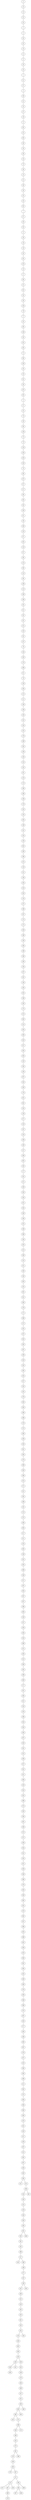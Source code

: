 graph 666{
0
15
12
22
54
2
5
43
42
10
11
8
20
25
1
51
37
4
39
41
23
47
16
9
85
52
90
49
29
36
24
75
48
14
21
46
26
53
45
63
7
57
30
35
6
28
18
19
44
64
122
13
17
68
31
92
34
59
120
79
77
55
66
140
40
101
60
71
89
103
50
33
62
56
107
65
3
27
32
74
58
69
128
72
73
116
150
102
135
70
86
157
67
117
99
80
94
104
91
38
165
125
87
161
110
97
88
115
98
114
96
108
113
109
106
84
61
93
82
121
132
83
147
78
144
105
170
208
81
76
126
184
112
111
149
139
145
131
134
152
178
169
192
156
143
124
142
95
123
174
189
166
136
179
153
133
182
138
141
154
130
202
190
186
215
119
151
146
164
216
234
118
137
188
167
173
172
226
198
158
180
168
196
160
159
187
191
148
163
255
199
195
175
213
265
214
203
200
223
227
204
205
155
185
100
207
243
259
176
201
291
220
129
217
218
197
219
236
193
127
209
302
162
177
252
211
228
230
244
231
245
246
249
222
248
266
194
253
212
206
210
221
240
183
303
225
261
241
280
279
171
288
272
232
247
353
283
267
238
318
235
285
254
257
233
242
278
263
264
289
286
276
273
260
258
250
301
284
270
309
326
268
314
271
251
282
269
181
274
275
290
305
317
311
224
292
239
322
335
306
256
371
297
304
287
307
298
363
229
237
329
294
320
366
312
293
313
308
262
299
300
277
331
295
321
316
319
296
354
334
340
337
343
281
315
339
327
352
421
360
419
324
325
388
374
330
336
381
348
373
372
338
344
341
333
351
328
349
386
376
345
358
365
332
310
362
347
369
355
368
402
359
323
393
391
364
342
439
406
379
356
346
398
370
387
434
377
440
446
385
367
378
357
423
380
383
468
411
382
375
384
394
395
400
410
441
420
427
429
407
415
392
397
430
403
390
412
413
396
424
443
414
418
444
404
405
401
350
361
432
399
417
445
469
408
477
447
438
452
480
422
426
492
435
461
450
442
416
448
462
459
428
433
409
485
451
458
455
436
470
464
488
437
431
483
463
460
453
472
389
456
489
425
475
481
476
449
465
478
497
471
474
457
467
498
479
493
494
484
487
499
486
496
473
495
490
454
482
466
491

0--15
15--12
12--22
22--54
54--2
2--5
5--43
43--42
42--10
10--11
11--8
8--20
20--25
25--1
1--51
51--37
37--4
4--39
39--41
41--23
23--47
47--16
16--9
9--85
85--52
52--90
90--49
49--29
29--36
36--24
24--75
75--48
48--14
14--21
21--46
46--26
26--53
53--45
45--63
63--7
7--57
57--30
30--35
35--6
6--28
28--18
18--19
19--44
44--64
64--122
122--13
13--17
17--68
68--31
31--92
92--34
34--59
59--120
120--79
79--77
77--55
55--66
66--140
140--40
40--101
101--60
60--71
71--89
89--103
103--50
50--33
33--62
62--56
56--107
107--65
65--3
3--27
27--32
32--74
74--58
58--69
69--128
128--72
72--73
73--116
116--150
150--102
102--135
135--70
70--86
86--157
157--67
67--117
117--99
99--80
80--94
94--104
104--91
91--38
38--165
165--125
125--87
87--161
161--110
110--97
97--88
88--115
115--98
98--114
114--96
96--108
108--113
113--109
109--106
106--84
84--61
61--93
93--82
82--121
121--132
132--83
83--147
147--78
78--144
144--105
105--170
170--208
208--81
81--76
76--126
126--184
184--112
112--111
111--149
149--139
139--145
145--131
131--134
134--152
152--178
178--169
169--192
192--156
156--143
143--124
124--142
142--95
95--123
123--174
174--189
189--166
166--136
136--179
179--153
153--133
133--182
182--138
138--141
141--154
154--130
130--202
202--190
190--186
186--215
215--119
119--151
151--146
146--164
164--216
216--234
234--118
118--137
137--188
188--167
167--173
173--172
172--226
226--198
198--158
158--180
180--168
168--196
196--160
160--159
159--187
187--191
191--148
148--163
163--255
255--199
199--195
195--175
175--213
213--265
265--214
214--203
203--200
200--223
223--227
227--204
204--205
205--155
155--185
185--100
100--207
207--243
243--259
259--176
176--201
201--291
291--220
220--129
129--217
217--218
218--197
197--219
219--236
236--193
193--127
127--209
209--302
302--162
162--177
177--252
252--211
211--228
228--230
230--244
244--231
231--245
245--246
246--249
249--222
222--248
248--266
266--194
194--253
253--212
212--206
206--210
210--221
221--240
240--183
183--303
303--225
225--261
261--241
241--280
280--279
279--171
171--288
288--272
272--232
232--247
247--353
353--283
283--267
267--238
238--318
318--235
235--285
285--254
254--257
257--233
233--242
242--278
278--263
263--264
264--289
289--286
286--276
276--273
273--260
260--258
258--250
250--301
301--284
284--270
270--309
309--326
326--268
268--314
314--271
271--251
251--282
282--269
269--181
181--274
274--275
275--290
290--305
305--317
317--311
311--224
224--292
292--239
239--322
322--335
335--306
306--256
256--371
371--297
297--304
304--287
287--307
307--298
298--363
363--229
229--237
237--329
329--294
294--320
320--366
366--312
312--293
293--313
313--308
308--262
262--299
299--300
300--277
277--331
331--295
295--321
321--316
316--319
319--296
296--354
354--334
334--340
340--337
337--343
343--281
281--315
315--339
339--327
327--352
352--421
421--360
360--419
419--324
324--325
325--388
388--374
374--330
330--336
336--381
381--348
348--373
373--372
372--338
338--344
344--341
341--333
333--351
351--328
328--349
349--386
386--376
376--345
345--358
358--365
365--332
332--310
310--362
362--347
347--369
369--355
355--368
368--402
402--359
359--323
323--393
393--391
391--364
364--342
342--439
439--406
406--379
379--356
356--346
346--398
398--370
370--387
387--434
434--377
377--440
440--446
446--385
385--367
367--378
378--357
357--423
423--380
380--383
383--468
468--411
411--382
382--375
375--384
384--394
394--395
395--400
400--410
410--441
441--420
420--427
427--429
429--407
407--415
415--392
392--397
397--430
430--403
403--390
390--412
390--413
413--396
396--424
424--443
443--414
414--418
418--444
444--404
404--405
405--401
401--350
350--361
361--432
432--399
399--417
417--445
417--469
469--408
408--477
477--447
447--438
438--452
452--480
480--422
422--426
426--492
492--435
435--461
461--450
450--442
442--416
416--448
448--462
462--459
459--428
428--433
433--409
409--485
433--451
428--458
458--455
455--436
436--470
470--464
464--488
488--437
437--431
431--483
483--463
463--460
460--453
460--472
472--389
389--456
456--489
489--425
425--475
475--481
481--476
476--449
449--465
465--478
465--497
497--471
471--474
474--457
474--467
467--498
498--479
474--493
471--494
494--484
484--487
484--499
494--486
481--496
389--473
463--495
483--490
442--454
438--482
401--466
396--491
}
